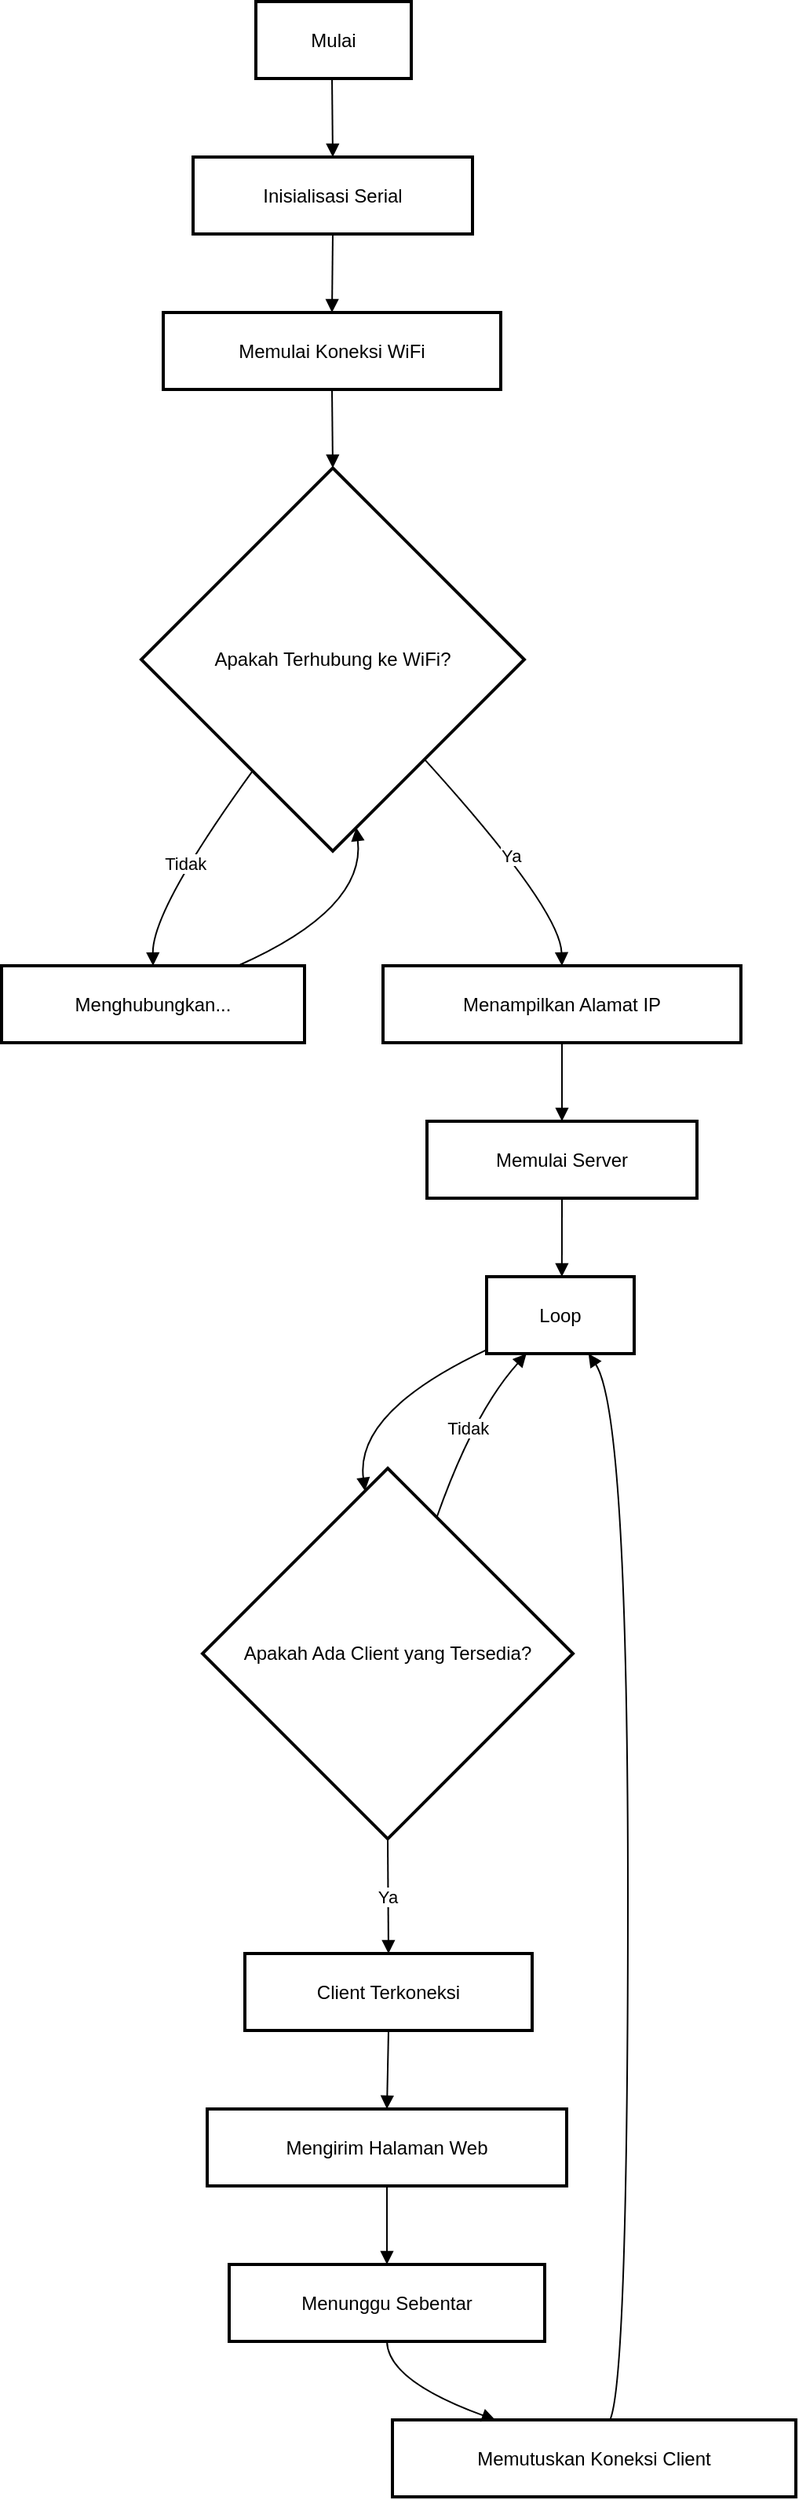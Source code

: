 <mxfile version="24.7.17" pages="4">
  <diagram name="Page-1" id="cWbEEdoQjEZZjX-dWrLt">
    <mxGraphModel dx="5600" dy="2340" grid="1" gridSize="10" guides="1" tooltips="1" connect="1" arrows="1" fold="1" page="1" pageScale="1" pageWidth="850" pageHeight="1100" math="0" shadow="0">
      <root>
        <mxCell id="0" />
        <mxCell id="1" parent="0" />
        <mxCell id="DGtIi4lEyjP2oCMjDTlD-1" value="Mulai" style="whiteSpace=wrap;strokeWidth=2;" vertex="1" parent="1">
          <mxGeometry x="182" y="20" width="99" height="49" as="geometry" />
        </mxCell>
        <mxCell id="DGtIi4lEyjP2oCMjDTlD-2" value="Inisialisasi Serial" style="whiteSpace=wrap;strokeWidth=2;" vertex="1" parent="1">
          <mxGeometry x="142" y="119" width="178" height="49" as="geometry" />
        </mxCell>
        <mxCell id="DGtIi4lEyjP2oCMjDTlD-3" value="Memulai Koneksi WiFi" style="whiteSpace=wrap;strokeWidth=2;" vertex="1" parent="1">
          <mxGeometry x="123" y="218" width="215" height="49" as="geometry" />
        </mxCell>
        <mxCell id="DGtIi4lEyjP2oCMjDTlD-4" value="Apakah Terhubung ke WiFi?" style="rhombus;strokeWidth=2;whiteSpace=wrap;" vertex="1" parent="1">
          <mxGeometry x="109" y="317" width="244" height="244" as="geometry" />
        </mxCell>
        <mxCell id="DGtIi4lEyjP2oCMjDTlD-5" value="Menghubungkan..." style="whiteSpace=wrap;strokeWidth=2;" vertex="1" parent="1">
          <mxGeometry x="20" y="634" width="193" height="49" as="geometry" />
        </mxCell>
        <mxCell id="DGtIi4lEyjP2oCMjDTlD-6" value="Menampilkan Alamat IP" style="whiteSpace=wrap;strokeWidth=2;" vertex="1" parent="1">
          <mxGeometry x="263" y="634" width="228" height="49" as="geometry" />
        </mxCell>
        <mxCell id="DGtIi4lEyjP2oCMjDTlD-7" value="Memulai Server" style="whiteSpace=wrap;strokeWidth=2;" vertex="1" parent="1">
          <mxGeometry x="291" y="733" width="172" height="49" as="geometry" />
        </mxCell>
        <mxCell id="DGtIi4lEyjP2oCMjDTlD-8" value="Loop" style="whiteSpace=wrap;strokeWidth=2;" vertex="1" parent="1">
          <mxGeometry x="329" y="832" width="94" height="49" as="geometry" />
        </mxCell>
        <mxCell id="DGtIi4lEyjP2oCMjDTlD-9" value="Apakah Ada Client yang Tersedia?" style="rhombus;strokeWidth=2;whiteSpace=wrap;" vertex="1" parent="1">
          <mxGeometry x="148" y="954" width="236" height="236" as="geometry" />
        </mxCell>
        <mxCell id="DGtIi4lEyjP2oCMjDTlD-10" value="Client Terkoneksi" style="whiteSpace=wrap;strokeWidth=2;" vertex="1" parent="1">
          <mxGeometry x="175" y="1263" width="183" height="49" as="geometry" />
        </mxCell>
        <mxCell id="DGtIi4lEyjP2oCMjDTlD-11" value="Mengirim Halaman Web" style="whiteSpace=wrap;strokeWidth=2;" vertex="1" parent="1">
          <mxGeometry x="151" y="1362" width="229" height="49" as="geometry" />
        </mxCell>
        <mxCell id="DGtIi4lEyjP2oCMjDTlD-12" value="Menunggu Sebentar" style="whiteSpace=wrap;strokeWidth=2;" vertex="1" parent="1">
          <mxGeometry x="165" y="1461" width="201" height="49" as="geometry" />
        </mxCell>
        <mxCell id="DGtIi4lEyjP2oCMjDTlD-13" value="Memutuskan Koneksi Client" style="whiteSpace=wrap;strokeWidth=2;" vertex="1" parent="1">
          <mxGeometry x="269" y="1560" width="257" height="49" as="geometry" />
        </mxCell>
        <mxCell id="DGtIi4lEyjP2oCMjDTlD-14" value="" style="curved=1;startArrow=none;endArrow=block;exitX=0.49;exitY=1;entryX=0.5;entryY=0;rounded=0;" edge="1" parent="1" source="DGtIi4lEyjP2oCMjDTlD-1" target="DGtIi4lEyjP2oCMjDTlD-2">
          <mxGeometry relative="1" as="geometry">
            <Array as="points" />
          </mxGeometry>
        </mxCell>
        <mxCell id="DGtIi4lEyjP2oCMjDTlD-15" value="" style="curved=1;startArrow=none;endArrow=block;exitX=0.5;exitY=1;entryX=0.5;entryY=0;rounded=0;" edge="1" parent="1" source="DGtIi4lEyjP2oCMjDTlD-2" target="DGtIi4lEyjP2oCMjDTlD-3">
          <mxGeometry relative="1" as="geometry">
            <Array as="points" />
          </mxGeometry>
        </mxCell>
        <mxCell id="DGtIi4lEyjP2oCMjDTlD-16" value="" style="curved=1;startArrow=none;endArrow=block;exitX=0.5;exitY=1;entryX=0.5;entryY=0;rounded=0;" edge="1" parent="1" source="DGtIi4lEyjP2oCMjDTlD-3" target="DGtIi4lEyjP2oCMjDTlD-4">
          <mxGeometry relative="1" as="geometry">
            <Array as="points" />
          </mxGeometry>
        </mxCell>
        <mxCell id="DGtIi4lEyjP2oCMjDTlD-17" value="Tidak" style="curved=1;startArrow=none;endArrow=block;exitX=0.14;exitY=1;entryX=0.5;entryY=0;rounded=0;" edge="1" parent="1" source="DGtIi4lEyjP2oCMjDTlD-4" target="DGtIi4lEyjP2oCMjDTlD-5">
          <mxGeometry relative="1" as="geometry">
            <Array as="points">
              <mxPoint x="116" y="598" />
            </Array>
          </mxGeometry>
        </mxCell>
        <mxCell id="DGtIi4lEyjP2oCMjDTlD-18" value="" style="curved=1;startArrow=none;endArrow=block;exitX=0.78;exitY=0;entryX=0.57;entryY=1;rounded=0;" edge="1" parent="1" source="DGtIi4lEyjP2oCMjDTlD-5" target="DGtIi4lEyjP2oCMjDTlD-4">
          <mxGeometry relative="1" as="geometry">
            <Array as="points">
              <mxPoint x="252" y="598" />
            </Array>
          </mxGeometry>
        </mxCell>
        <mxCell id="DGtIi4lEyjP2oCMjDTlD-19" value="Ya" style="curved=1;startArrow=none;endArrow=block;exitX=0.96;exitY=1;entryX=0.5;entryY=0;rounded=0;" edge="1" parent="1" source="DGtIi4lEyjP2oCMjDTlD-4" target="DGtIi4lEyjP2oCMjDTlD-6">
          <mxGeometry relative="1" as="geometry">
            <Array as="points">
              <mxPoint x="376" y="598" />
            </Array>
          </mxGeometry>
        </mxCell>
        <mxCell id="DGtIi4lEyjP2oCMjDTlD-20" value="" style="curved=1;startArrow=none;endArrow=block;exitX=0.5;exitY=1;entryX=0.5;entryY=0;rounded=0;" edge="1" parent="1" source="DGtIi4lEyjP2oCMjDTlD-6" target="DGtIi4lEyjP2oCMjDTlD-7">
          <mxGeometry relative="1" as="geometry">
            <Array as="points" />
          </mxGeometry>
        </mxCell>
        <mxCell id="DGtIi4lEyjP2oCMjDTlD-21" value="" style="curved=1;startArrow=none;endArrow=block;exitX=0.5;exitY=1;entryX=0.51;entryY=0;rounded=0;" edge="1" parent="1" source="DGtIi4lEyjP2oCMjDTlD-7" target="DGtIi4lEyjP2oCMjDTlD-8">
          <mxGeometry relative="1" as="geometry">
            <Array as="points" />
          </mxGeometry>
        </mxCell>
        <mxCell id="DGtIi4lEyjP2oCMjDTlD-22" value="" style="curved=1;startArrow=none;endArrow=block;exitX=0;exitY=0.95;entryX=0.43;entryY=0;rounded=0;" edge="1" parent="1" source="DGtIi4lEyjP2oCMjDTlD-8" target="DGtIi4lEyjP2oCMjDTlD-9">
          <mxGeometry relative="1" as="geometry">
            <Array as="points">
              <mxPoint x="245" y="918" />
            </Array>
          </mxGeometry>
        </mxCell>
        <mxCell id="DGtIi4lEyjP2oCMjDTlD-23" value="Tidak" style="curved=1;startArrow=none;endArrow=block;exitX=0.68;exitY=0;entryX=0.27;entryY=1;rounded=0;" edge="1" parent="1" source="DGtIi4lEyjP2oCMjDTlD-9" target="DGtIi4lEyjP2oCMjDTlD-8">
          <mxGeometry relative="1" as="geometry">
            <Array as="points">
              <mxPoint x="321" y="918" />
            </Array>
          </mxGeometry>
        </mxCell>
        <mxCell id="DGtIi4lEyjP2oCMjDTlD-24" value="Ya" style="curved=1;startArrow=none;endArrow=block;exitX=0.5;exitY=1;entryX=0.5;entryY=-0.01;rounded=0;" edge="1" parent="1" source="DGtIi4lEyjP2oCMjDTlD-9" target="DGtIi4lEyjP2oCMjDTlD-10">
          <mxGeometry relative="1" as="geometry">
            <Array as="points" />
          </mxGeometry>
        </mxCell>
        <mxCell id="DGtIi4lEyjP2oCMjDTlD-25" value="" style="curved=1;startArrow=none;endArrow=block;exitX=0.5;exitY=0.99;entryX=0.5;entryY=-0.01;rounded=0;" edge="1" parent="1" source="DGtIi4lEyjP2oCMjDTlD-10" target="DGtIi4lEyjP2oCMjDTlD-11">
          <mxGeometry relative="1" as="geometry">
            <Array as="points" />
          </mxGeometry>
        </mxCell>
        <mxCell id="DGtIi4lEyjP2oCMjDTlD-26" value="" style="curved=1;startArrow=none;endArrow=block;exitX=0.5;exitY=0.99;entryX=0.5;entryY=-0.01;rounded=0;" edge="1" parent="1" source="DGtIi4lEyjP2oCMjDTlD-11" target="DGtIi4lEyjP2oCMjDTlD-12">
          <mxGeometry relative="1" as="geometry">
            <Array as="points" />
          </mxGeometry>
        </mxCell>
        <mxCell id="DGtIi4lEyjP2oCMjDTlD-27" value="" style="curved=1;startArrow=none;endArrow=block;exitX=0.5;exitY=0.99;entryX=0.25;entryY=-0.01;rounded=0;" edge="1" parent="1" source="DGtIi4lEyjP2oCMjDTlD-12" target="DGtIi4lEyjP2oCMjDTlD-13">
          <mxGeometry relative="1" as="geometry">
            <Array as="points">
              <mxPoint x="266" y="1535" />
            </Array>
          </mxGeometry>
        </mxCell>
        <mxCell id="DGtIi4lEyjP2oCMjDTlD-28" value="" style="curved=1;startArrow=none;endArrow=block;exitX=0.54;exitY=-0.01;entryX=0.69;entryY=1;rounded=0;" edge="1" parent="1" source="DGtIi4lEyjP2oCMjDTlD-13" target="DGtIi4lEyjP2oCMjDTlD-8">
          <mxGeometry relative="1" as="geometry">
            <Array as="points">
              <mxPoint x="419" y="1535" />
              <mxPoint x="419" y="918" />
            </Array>
          </mxGeometry>
        </mxCell>
      </root>
    </mxGraphModel>
  </diagram>
  <diagram id="G8j-fIPJvAEt-5sfZUUJ" name="Page-2">
    <mxGraphModel dx="1120" dy="468" grid="1" gridSize="10" guides="1" tooltips="1" connect="1" arrows="1" fold="1" page="1" pageScale="1" pageWidth="850" pageHeight="1100" math="0" shadow="0">
      <root>
        <mxCell id="0" />
        <mxCell id="1" parent="0" />
        <mxCell id="HWLUm2pHyLSHmyY9Qp1p-1" value="START" style="ellipse;whiteSpace=wrap;html=1;" vertex="1" parent="1">
          <mxGeometry x="352.5" y="70" width="120" height="80" as="geometry" />
        </mxCell>
        <mxCell id="HWLUm2pHyLSHmyY9Qp1p-2" value="Pilih Nilai Voltage&amp;nbsp;&lt;div&gt;terhadap&amp;nbsp;&lt;span style=&quot;background-color: initial;&quot;&gt;Potensio&lt;/span&gt;&lt;/div&gt;" style="shape=parallelogram;perimeter=parallelogramPerimeter;whiteSpace=wrap;html=1;fixedSize=1;" vertex="1" parent="1">
          <mxGeometry x="332.5" y="200" width="160" height="60" as="geometry" />
        </mxCell>
        <mxCell id="HWLUm2pHyLSHmyY9Qp1p-3" value="Menampilkan nilai Analog&amp;nbsp;&lt;div&gt;Potensio&lt;/div&gt;" style="shape=parallelogram;perimeter=parallelogramPerimeter;whiteSpace=wrap;html=1;fixedSize=1;" vertex="1" parent="1">
          <mxGeometry x="326.25" y="300" width="172.5" height="60" as="geometry" />
        </mxCell>
        <mxCell id="HWLUm2pHyLSHmyY9Qp1p-4" value="" style="endArrow=classic;html=1;rounded=0;exitX=0.5;exitY=1;exitDx=0;exitDy=0;entryX=0.5;entryY=0;entryDx=0;entryDy=0;" edge="1" parent="1" source="HWLUm2pHyLSHmyY9Qp1p-1" target="HWLUm2pHyLSHmyY9Qp1p-2">
          <mxGeometry width="50" height="50" relative="1" as="geometry">
            <mxPoint x="400" y="310" as="sourcePoint" />
            <mxPoint x="450" y="260" as="targetPoint" />
          </mxGeometry>
        </mxCell>
        <mxCell id="HWLUm2pHyLSHmyY9Qp1p-5" value="" style="endArrow=classic;html=1;rounded=0;exitX=0.654;exitY=0.033;exitDx=0;exitDy=0;exitPerimeter=0;" edge="1" parent="1" source="HWLUm2pHyLSHmyY9Qp1p-3">
          <mxGeometry width="50" height="50" relative="1" as="geometry">
            <mxPoint x="400" y="310" as="sourcePoint" />
            <mxPoint x="440" y="260" as="targetPoint" />
          </mxGeometry>
        </mxCell>
        <mxCell id="HWLUm2pHyLSHmyY9Qp1p-6" value="" style="endArrow=classic;html=1;rounded=0;exitX=0.422;exitY=1;exitDx=0;exitDy=0;exitPerimeter=0;" edge="1" parent="1" source="HWLUm2pHyLSHmyY9Qp1p-2">
          <mxGeometry width="50" height="50" relative="1" as="geometry">
            <mxPoint x="400" y="310" as="sourcePoint" />
            <mxPoint x="400" y="300" as="targetPoint" />
          </mxGeometry>
        </mxCell>
      </root>
    </mxGraphModel>
  </diagram>
  <diagram id="K-XBnxI5VhC7btijLrhF" name="Page-3">
    <mxGraphModel dx="1067" dy="446" grid="1" gridSize="10" guides="1" tooltips="1" connect="1" arrows="1" fold="1" page="1" pageScale="1" pageWidth="850" pageHeight="1100" math="0" shadow="0">
      <root>
        <mxCell id="0" />
        <mxCell id="1" parent="0" />
        <mxCell id="HZQK9LZnwNeKdE413qtb-19" value="" style="edgeStyle=orthogonalEdgeStyle;rounded=0;orthogonalLoop=1;jettySize=auto;html=1;" edge="1" parent="1" source="HZQK9LZnwNeKdE413qtb-1" target="HZQK9LZnwNeKdE413qtb-2">
          <mxGeometry relative="1" as="geometry" />
        </mxCell>
        <mxCell id="HZQK9LZnwNeKdE413qtb-1" value="START&amp;nbsp;" style="ellipse;whiteSpace=wrap;html=1;" vertex="1" parent="1">
          <mxGeometry x="360" y="30" width="120" height="80" as="geometry" />
        </mxCell>
        <mxCell id="HZQK9LZnwNeKdE413qtb-10" value="" style="edgeStyle=orthogonalEdgeStyle;rounded=0;orthogonalLoop=1;jettySize=auto;html=1;" edge="1" parent="1" source="HZQK9LZnwNeKdE413qtb-2" target="HZQK9LZnwNeKdE413qtb-3">
          <mxGeometry relative="1" as="geometry" />
        </mxCell>
        <mxCell id="HZQK9LZnwNeKdE413qtb-2" value="Pilih Nilai terhadap Analog Potensio (0-1240)" style="shape=parallelogram;perimeter=parallelogramPerimeter;whiteSpace=wrap;html=1;fixedSize=1;" vertex="1" parent="1">
          <mxGeometry x="330" y="150" width="180" height="70" as="geometry" />
        </mxCell>
        <mxCell id="HZQK9LZnwNeKdE413qtb-11" value="" style="edgeStyle=orthogonalEdgeStyle;rounded=0;orthogonalLoop=1;jettySize=auto;html=1;" edge="1" parent="1" source="HZQK9LZnwNeKdE413qtb-3" target="HZQK9LZnwNeKdE413qtb-4">
          <mxGeometry relative="1" as="geometry" />
        </mxCell>
        <mxCell id="HZQK9LZnwNeKdE413qtb-3" value="Mengubah Nilai Analog menjadi nilai PWM (tegangan) (0-255)" style="rounded=0;whiteSpace=wrap;html=1;" vertex="1" parent="1">
          <mxGeometry x="335" y="270" width="170" height="80" as="geometry" />
        </mxCell>
        <mxCell id="HZQK9LZnwNeKdE413qtb-4" value="Menampilkan nilai Voltage Potensio" style="shape=parallelogram;perimeter=parallelogramPerimeter;whiteSpace=wrap;html=1;fixedSize=1;" vertex="1" parent="1">
          <mxGeometry x="335" y="400" width="170" height="70" as="geometry" />
        </mxCell>
        <mxCell id="HZQK9LZnwNeKdE413qtb-14" value="" style="edgeStyle=orthogonalEdgeStyle;rounded=0;orthogonalLoop=1;jettySize=auto;html=1;" edge="1" parent="1">
          <mxGeometry relative="1" as="geometry">
            <mxPoint x="590" y="180" as="sourcePoint" />
            <mxPoint x="500" y="180" as="targetPoint" />
          </mxGeometry>
        </mxCell>
        <mxCell id="HZQK9LZnwNeKdE413qtb-17" value="" style="endArrow=none;html=1;rounded=0;" edge="1" parent="1">
          <mxGeometry width="50" height="50" relative="1" as="geometry">
            <mxPoint x="590" y="440" as="sourcePoint" />
            <mxPoint x="590" y="180" as="targetPoint" />
          </mxGeometry>
        </mxCell>
        <mxCell id="HZQK9LZnwNeKdE413qtb-18" value="" style="endArrow=none;html=1;rounded=0;exitX=0.933;exitY=0.559;exitDx=0;exitDy=0;exitPerimeter=0;" edge="1" parent="1" source="HZQK9LZnwNeKdE413qtb-4">
          <mxGeometry width="50" height="50" relative="1" as="geometry">
            <mxPoint x="480" y="420" as="sourcePoint" />
            <mxPoint x="590" y="440" as="targetPoint" />
          </mxGeometry>
        </mxCell>
      </root>
    </mxGraphModel>
  </diagram>
  <diagram id="41HRW-GQzymMLvgPD1XZ" name="Page-4">
    <mxGraphModel dx="1120" dy="468" grid="1" gridSize="10" guides="1" tooltips="1" connect="1" arrows="1" fold="1" page="1" pageScale="1" pageWidth="850" pageHeight="1100" math="0" shadow="0">
      <root>
        <mxCell id="0" />
        <mxCell id="1" parent="0" />
        <mxCell id="1vkbdg1UavfR-gJJWsm8-1" value="" style="edgeStyle=orthogonalEdgeStyle;rounded=0;orthogonalLoop=1;jettySize=auto;html=1;" edge="1" parent="1" source="1vkbdg1UavfR-gJJWsm8-2" target="1vkbdg1UavfR-gJJWsm8-4">
          <mxGeometry relative="1" as="geometry" />
        </mxCell>
        <mxCell id="1vkbdg1UavfR-gJJWsm8-2" value="START&amp;nbsp;" style="ellipse;whiteSpace=wrap;html=1;" vertex="1" parent="1">
          <mxGeometry x="350" y="120" width="120" height="80" as="geometry" />
        </mxCell>
        <mxCell id="1vkbdg1UavfR-gJJWsm8-3" value="" style="edgeStyle=orthogonalEdgeStyle;rounded=0;orthogonalLoop=1;jettySize=auto;html=1;" edge="1" parent="1" source="1vkbdg1UavfR-gJJWsm8-4" target="1vkbdg1UavfR-gJJWsm8-6">
          <mxGeometry relative="1" as="geometry" />
        </mxCell>
        <mxCell id="1vkbdg1UavfR-gJJWsm8-4" value="Pilih Nilai terhadap Analog Potensio (0-1240)" style="shape=parallelogram;perimeter=parallelogramPerimeter;whiteSpace=wrap;html=1;fixedSize=1;" vertex="1" parent="1">
          <mxGeometry x="320" y="240" width="180" height="70" as="geometry" />
        </mxCell>
        <mxCell id="1vkbdg1UavfR-gJJWsm8-5" value="" style="edgeStyle=orthogonalEdgeStyle;rounded=0;orthogonalLoop=1;jettySize=auto;html=1;" edge="1" parent="1" source="1vkbdg1UavfR-gJJWsm8-6" target="1vkbdg1UavfR-gJJWsm8-7">
          <mxGeometry relative="1" as="geometry" />
        </mxCell>
        <mxCell id="1vkbdg1UavfR-gJJWsm8-6" value="Mengubah Nilai Analog menjadi sudut (tegangan)&amp;nbsp;&lt;div&gt;(0-255)&lt;/div&gt;" style="rounded=0;whiteSpace=wrap;html=1;" vertex="1" parent="1">
          <mxGeometry x="325" y="360" width="170" height="80" as="geometry" />
        </mxCell>
        <mxCell id="1vkbdg1UavfR-gJJWsm8-7" value="Menampilkan nilai sudut kepada servo" style="shape=parallelogram;perimeter=parallelogramPerimeter;whiteSpace=wrap;html=1;fixedSize=1;" vertex="1" parent="1">
          <mxGeometry x="325" y="490" width="170" height="70" as="geometry" />
        </mxCell>
        <mxCell id="1vkbdg1UavfR-gJJWsm8-8" value="" style="edgeStyle=orthogonalEdgeStyle;rounded=0;orthogonalLoop=1;jettySize=auto;html=1;" edge="1" parent="1">
          <mxGeometry relative="1" as="geometry">
            <mxPoint x="580" y="270" as="sourcePoint" />
            <mxPoint x="490" y="270" as="targetPoint" />
          </mxGeometry>
        </mxCell>
        <mxCell id="1vkbdg1UavfR-gJJWsm8-9" value="" style="endArrow=none;html=1;rounded=0;" edge="1" parent="1">
          <mxGeometry width="50" height="50" relative="1" as="geometry">
            <mxPoint x="580" y="530" as="sourcePoint" />
            <mxPoint x="580" y="270" as="targetPoint" />
          </mxGeometry>
        </mxCell>
        <mxCell id="1vkbdg1UavfR-gJJWsm8-10" value="" style="endArrow=none;html=1;rounded=0;exitX=0.933;exitY=0.559;exitDx=0;exitDy=0;exitPerimeter=0;" edge="1" parent="1" source="1vkbdg1UavfR-gJJWsm8-7">
          <mxGeometry width="50" height="50" relative="1" as="geometry">
            <mxPoint x="470" y="510" as="sourcePoint" />
            <mxPoint x="580" y="530" as="targetPoint" />
          </mxGeometry>
        </mxCell>
      </root>
    </mxGraphModel>
  </diagram>
</mxfile>
